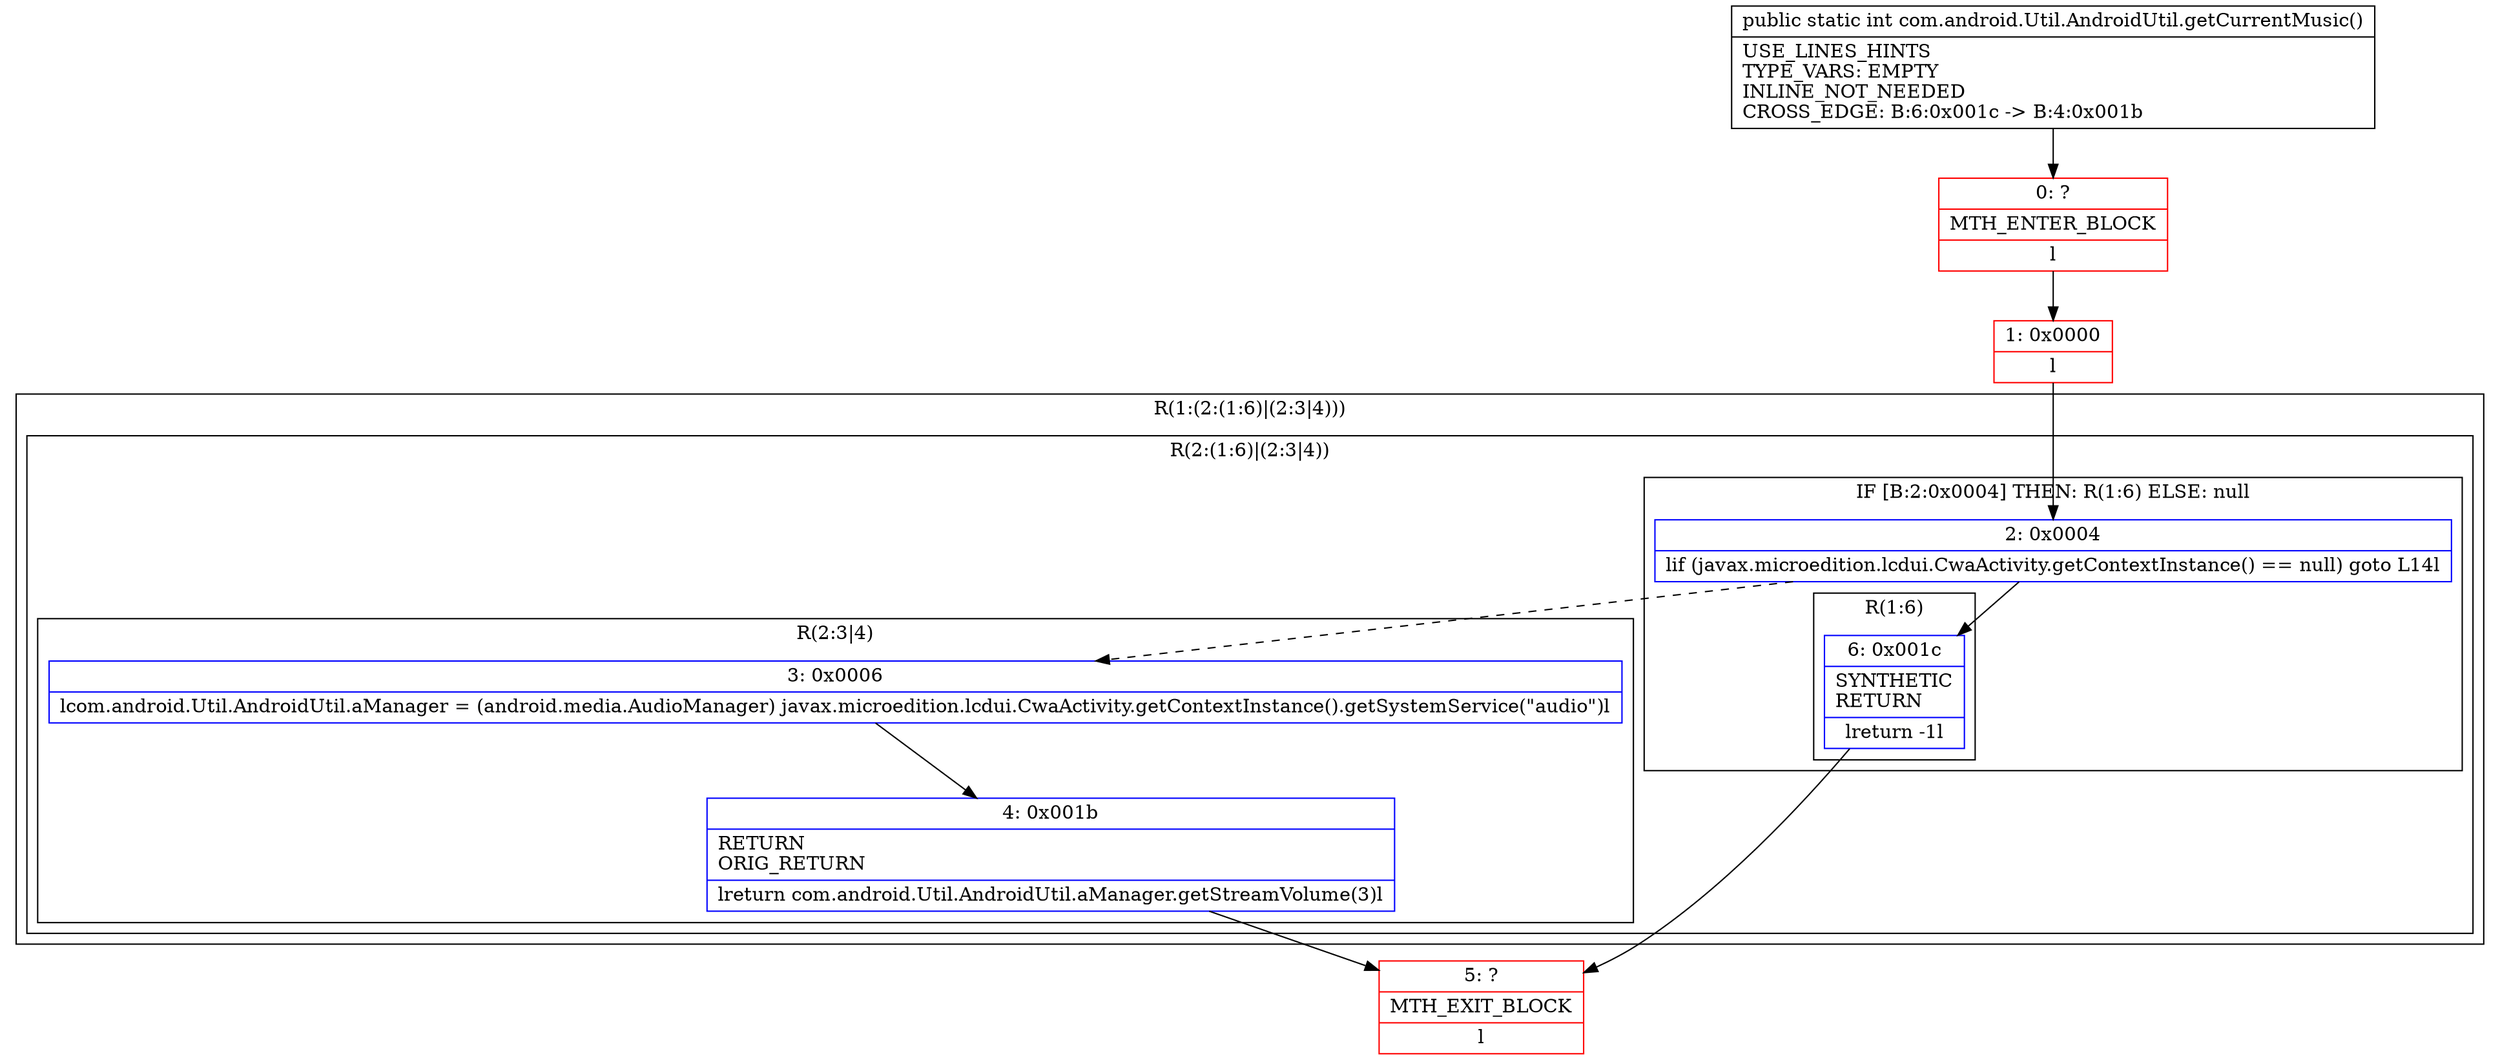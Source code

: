 digraph "CFG forcom.android.Util.AndroidUtil.getCurrentMusic()I" {
subgraph cluster_Region_455384402 {
label = "R(1:(2:(1:6)|(2:3|4)))";
node [shape=record,color=blue];
subgraph cluster_Region_726774765 {
label = "R(2:(1:6)|(2:3|4))";
node [shape=record,color=blue];
subgraph cluster_IfRegion_899557666 {
label = "IF [B:2:0x0004] THEN: R(1:6) ELSE: null";
node [shape=record,color=blue];
Node_2 [shape=record,label="{2\:\ 0x0004|lif (javax.microedition.lcdui.CwaActivity.getContextInstance() == null) goto L14l}"];
subgraph cluster_Region_276965900 {
label = "R(1:6)";
node [shape=record,color=blue];
Node_6 [shape=record,label="{6\:\ 0x001c|SYNTHETIC\lRETURN\l|lreturn \-1l}"];
}
}
subgraph cluster_Region_804514627 {
label = "R(2:3|4)";
node [shape=record,color=blue];
Node_3 [shape=record,label="{3\:\ 0x0006|lcom.android.Util.AndroidUtil.aManager = (android.media.AudioManager) javax.microedition.lcdui.CwaActivity.getContextInstance().getSystemService(\"audio\")l}"];
Node_4 [shape=record,label="{4\:\ 0x001b|RETURN\lORIG_RETURN\l|lreturn com.android.Util.AndroidUtil.aManager.getStreamVolume(3)l}"];
}
}
}
Node_0 [shape=record,color=red,label="{0\:\ ?|MTH_ENTER_BLOCK\l|l}"];
Node_1 [shape=record,color=red,label="{1\:\ 0x0000|l}"];
Node_5 [shape=record,color=red,label="{5\:\ ?|MTH_EXIT_BLOCK\l|l}"];
MethodNode[shape=record,label="{public static int com.android.Util.AndroidUtil.getCurrentMusic()  | USE_LINES_HINTS\lTYPE_VARS: EMPTY\lINLINE_NOT_NEEDED\lCROSS_EDGE: B:6:0x001c \-\> B:4:0x001b\l}"];
MethodNode -> Node_0;
Node_2 -> Node_3[style=dashed];
Node_2 -> Node_6;
Node_6 -> Node_5;
Node_3 -> Node_4;
Node_4 -> Node_5;
Node_0 -> Node_1;
Node_1 -> Node_2;
}


